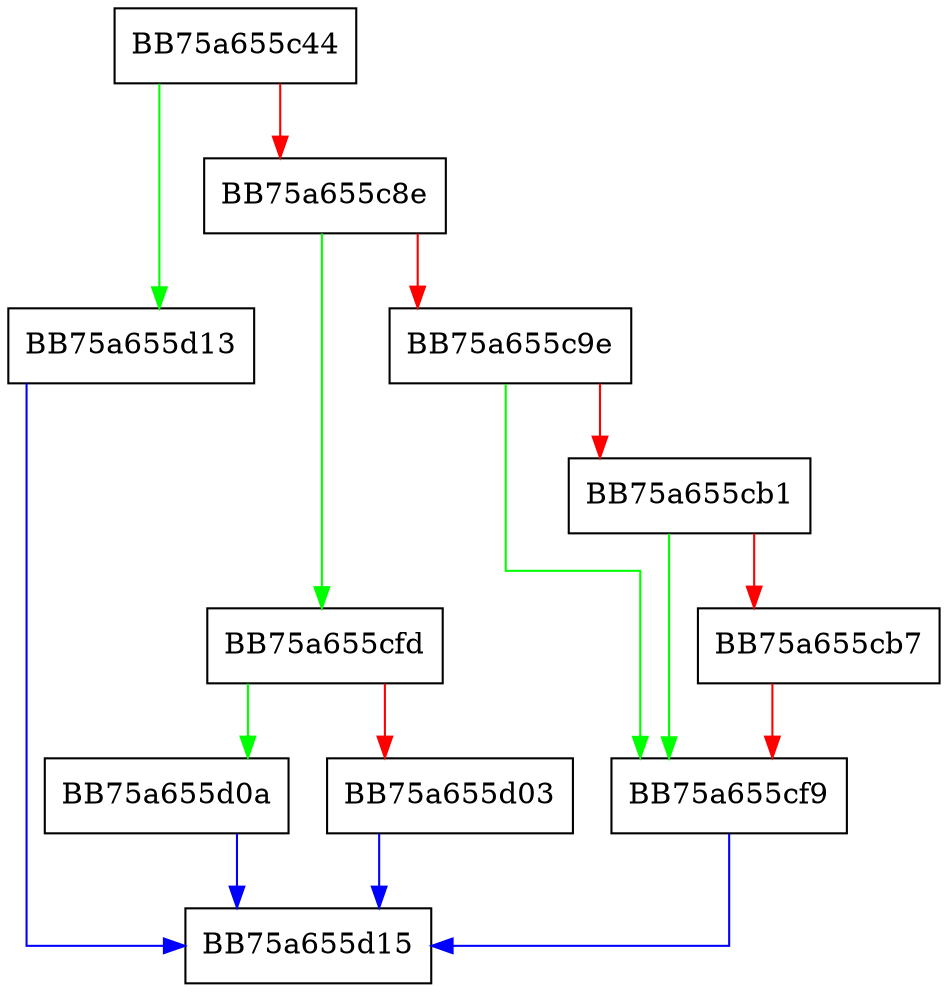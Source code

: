 digraph HrQueryServiceConfig {
  node [shape="box"];
  graph [splines=ortho];
  BB75a655c44 -> BB75a655d13 [color="green"];
  BB75a655c44 -> BB75a655c8e [color="red"];
  BB75a655c8e -> BB75a655cfd [color="green"];
  BB75a655c8e -> BB75a655c9e [color="red"];
  BB75a655c9e -> BB75a655cf9 [color="green"];
  BB75a655c9e -> BB75a655cb1 [color="red"];
  BB75a655cb1 -> BB75a655cf9 [color="green"];
  BB75a655cb1 -> BB75a655cb7 [color="red"];
  BB75a655cb7 -> BB75a655cf9 [color="red"];
  BB75a655cf9 -> BB75a655d15 [color="blue"];
  BB75a655cfd -> BB75a655d0a [color="green"];
  BB75a655cfd -> BB75a655d03 [color="red"];
  BB75a655d03 -> BB75a655d15 [color="blue"];
  BB75a655d0a -> BB75a655d15 [color="blue"];
  BB75a655d13 -> BB75a655d15 [color="blue"];
}